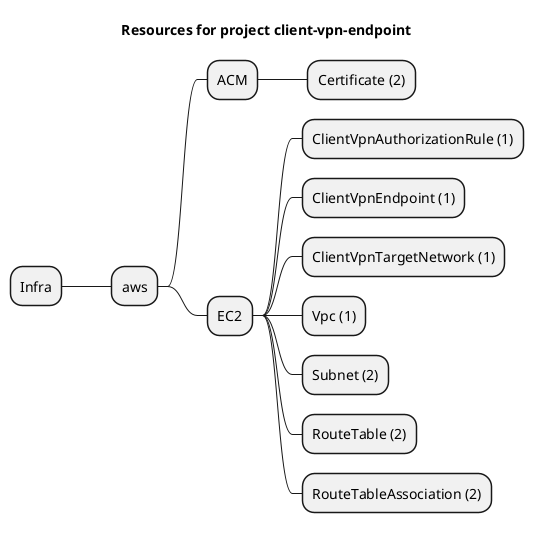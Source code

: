 @startmindmap
title Resources for project client-vpn-endpoint
skinparam monochrome true
+ Infra
++ aws
+++ ACM
++++ Certificate (2)
+++ EC2
++++ ClientVpnAuthorizationRule (1)
++++ ClientVpnEndpoint (1)
++++ ClientVpnTargetNetwork (1)
++++ Vpc (1)
++++ Subnet (2)
++++ RouteTable (2)
++++ RouteTableAssociation (2)
@endmindmap